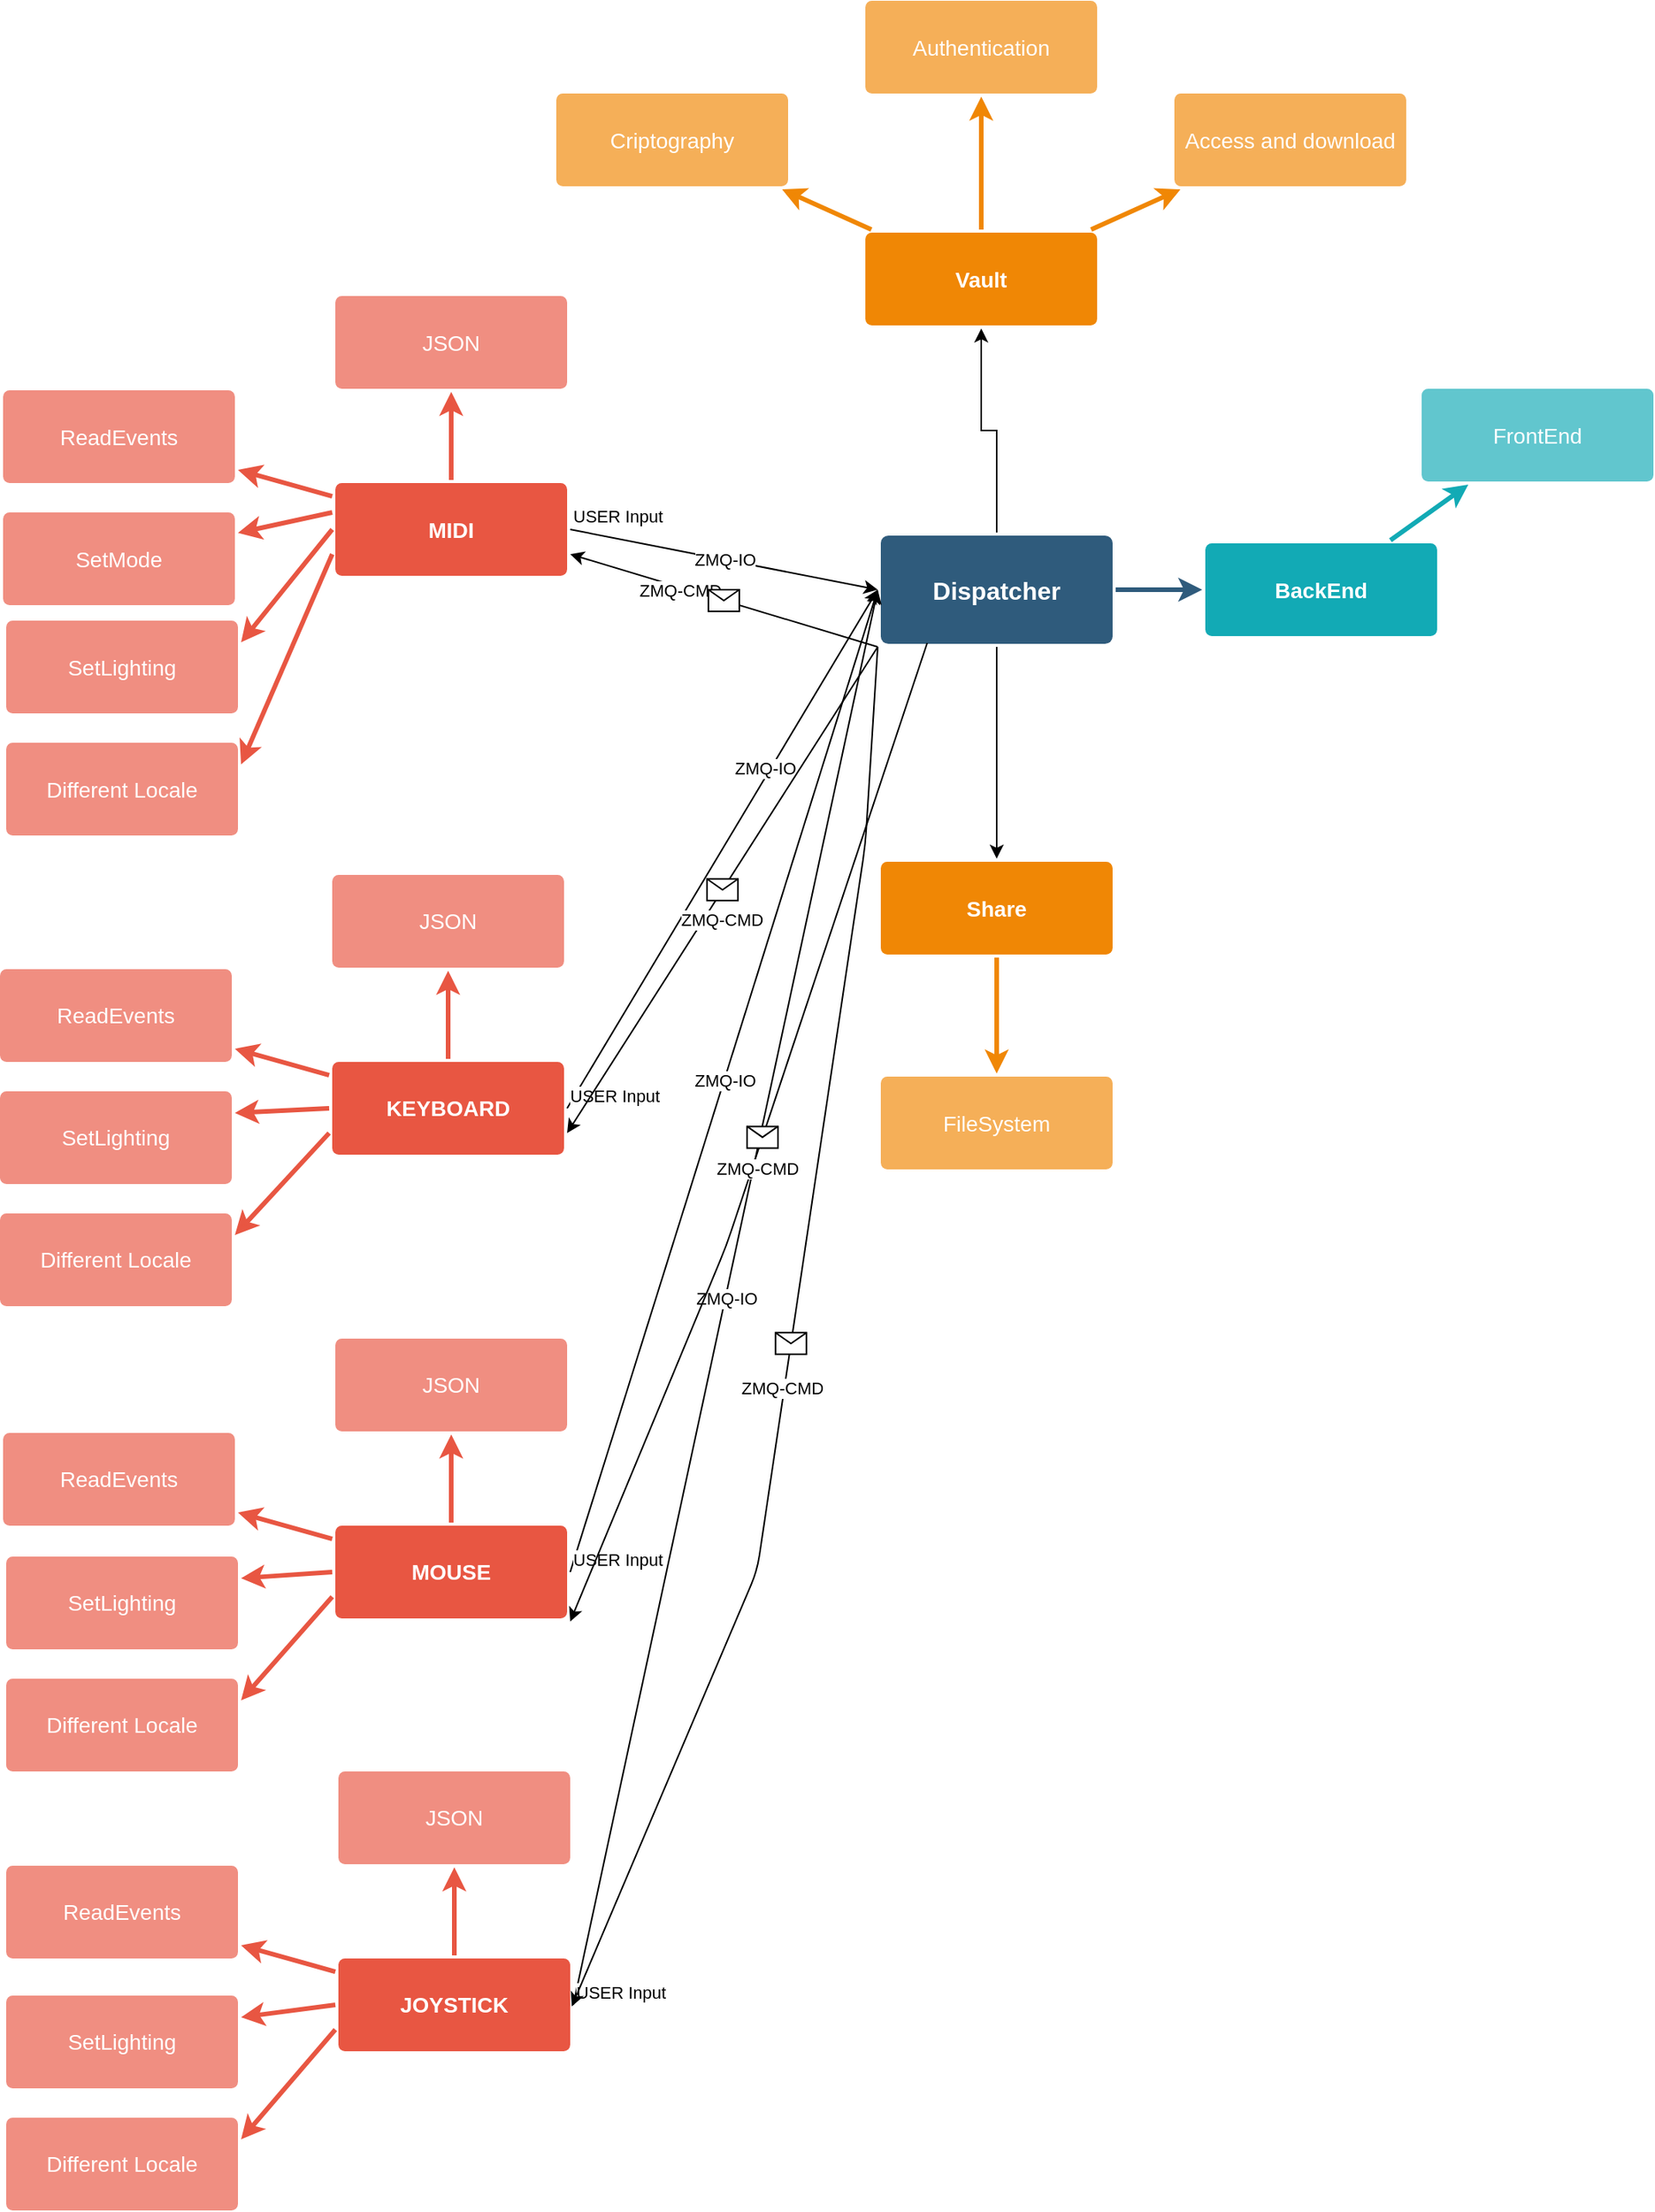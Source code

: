 <mxfile>
    <diagram id="6a731a19-8d31-9384-78a2-239565b7b9f0" name="Page-1">
        <mxGraphModel dx="2274" dy="803" grid="1" gridSize="10" guides="1" tooltips="1" connect="1" arrows="1" fold="1" page="1" pageScale="1" pageWidth="1169" pageHeight="827" background="#ffffff" math="0" shadow="0">
            <root>
                <mxCell id="0"/>
                <mxCell id="1" parent="0"/>
                <mxCell id="1746" value="" style="edgeStyle=none;rounded=0;jumpStyle=none;html=1;shadow=0;labelBackgroundColor=none;startArrow=none;startFill=0;endArrow=classic;endFill=1;jettySize=auto;orthogonalLoop=1;strokeColor=#2F5B7C;strokeWidth=3;fontFamily=Helvetica;fontSize=16;fontColor=#23445D;spacing=5;" parent="1" source="1749" target="1771" edge="1">
                    <mxGeometry relative="1" as="geometry"/>
                </mxCell>
                <mxCell id="hfxsvpwYoOtFmAZEk8l7-1839" style="edgeStyle=orthogonalEdgeStyle;rounded=0;orthogonalLoop=1;jettySize=auto;html=1;" parent="1" source="1749" target="hfxsvpwYoOtFmAZEk8l7-1786" edge="1">
                    <mxGeometry relative="1" as="geometry"/>
                </mxCell>
                <mxCell id="hfxsvpwYoOtFmAZEk8l7-1840" style="edgeStyle=orthogonalEdgeStyle;rounded=0;orthogonalLoop=1;jettySize=auto;html=1;" parent="1" source="1749" target="1764" edge="1">
                    <mxGeometry relative="1" as="geometry"/>
                </mxCell>
                <mxCell id="1749" value="Dispatcher" style="rounded=1;whiteSpace=wrap;html=1;shadow=0;labelBackgroundColor=none;strokeColor=none;strokeWidth=3;fillColor=#2F5B7C;fontFamily=Helvetica;fontSize=16;fontColor=#FFFFFF;align=center;fontStyle=1;spacing=5;arcSize=7;perimeterSpacing=2;" parent="1" vertex="1">
                    <mxGeometry x="570" y="380.5" width="150" height="70" as="geometry"/>
                </mxCell>
                <mxCell id="1764" value="Vault" style="rounded=1;whiteSpace=wrap;html=1;shadow=0;labelBackgroundColor=none;strokeColor=none;strokeWidth=3;fillColor=#F08705;fontFamily=Helvetica;fontSize=14;fontColor=#FFFFFF;align=center;spacing=5;fontStyle=1;arcSize=7;perimeterSpacing=2;" parent="1" vertex="1">
                    <mxGeometry x="560" y="184.5" width="150" height="60" as="geometry"/>
                </mxCell>
                <mxCell id="1765" value="Access and download" style="rounded=1;whiteSpace=wrap;html=1;shadow=0;labelBackgroundColor=none;strokeColor=none;strokeWidth=3;fillColor=#f5af58;fontFamily=Helvetica;fontSize=14;fontColor=#FFFFFF;align=center;spacing=5;arcSize=7;perimeterSpacing=2;" parent="1" vertex="1">
                    <mxGeometry x="760" y="94.5" width="150" height="60" as="geometry"/>
                </mxCell>
                <mxCell id="1766" value="" style="edgeStyle=none;rounded=0;jumpStyle=none;html=1;shadow=0;labelBackgroundColor=none;startArrow=none;startFill=0;endArrow=classic;endFill=1;jettySize=auto;orthogonalLoop=1;strokeColor=#F08705;strokeWidth=3;fontFamily=Helvetica;fontSize=14;fontColor=#FFFFFF;spacing=5;" parent="1" source="1764" target="1765" edge="1">
                    <mxGeometry relative="1" as="geometry"/>
                </mxCell>
                <mxCell id="1767" value="Authentication" style="rounded=1;whiteSpace=wrap;html=1;shadow=0;labelBackgroundColor=none;strokeColor=none;strokeWidth=3;fillColor=#f5af58;fontFamily=Helvetica;fontSize=14;fontColor=#FFFFFF;align=center;spacing=5;arcSize=7;perimeterSpacing=2;" parent="1" vertex="1">
                    <mxGeometry x="560" y="34.5" width="150" height="60" as="geometry"/>
                </mxCell>
                <mxCell id="1768" value="" style="edgeStyle=none;rounded=0;jumpStyle=none;html=1;shadow=0;labelBackgroundColor=none;startArrow=none;startFill=0;endArrow=classic;endFill=1;jettySize=auto;orthogonalLoop=1;strokeColor=#F08705;strokeWidth=3;fontFamily=Helvetica;fontSize=14;fontColor=#FFFFFF;spacing=5;" parent="1" source="1764" target="1767" edge="1">
                    <mxGeometry relative="1" as="geometry"/>
                </mxCell>
                <mxCell id="1769" value="Criptography" style="rounded=1;whiteSpace=wrap;html=1;shadow=0;labelBackgroundColor=none;strokeColor=none;strokeWidth=3;fillColor=#f5af58;fontFamily=Helvetica;fontSize=14;fontColor=#FFFFFF;align=center;spacing=5;arcSize=7;perimeterSpacing=2;" parent="1" vertex="1">
                    <mxGeometry x="360" y="94.5" width="150" height="60" as="geometry"/>
                </mxCell>
                <mxCell id="1770" value="" style="edgeStyle=none;rounded=0;jumpStyle=none;html=1;shadow=0;labelBackgroundColor=none;startArrow=none;startFill=0;endArrow=classic;endFill=1;jettySize=auto;orthogonalLoop=1;strokeColor=#F08705;strokeWidth=3;fontFamily=Helvetica;fontSize=14;fontColor=#FFFFFF;spacing=5;" parent="1" source="1764" target="1769" edge="1">
                    <mxGeometry relative="1" as="geometry"/>
                </mxCell>
                <mxCell id="1771" value="BackEnd" style="rounded=1;whiteSpace=wrap;html=1;shadow=0;labelBackgroundColor=none;strokeColor=none;strokeWidth=3;fillColor=#12aab5;fontFamily=Helvetica;fontSize=14;fontColor=#FFFFFF;align=center;spacing=5;fontStyle=1;arcSize=7;perimeterSpacing=2;" parent="1" vertex="1">
                    <mxGeometry x="780" y="385.5" width="150" height="60" as="geometry"/>
                </mxCell>
                <mxCell id="1778" value="FrontEnd" style="rounded=1;whiteSpace=wrap;html=1;shadow=0;labelBackgroundColor=none;strokeColor=none;strokeWidth=3;fillColor=#61c6ce;fontFamily=Helvetica;fontSize=14;fontColor=#FFFFFF;align=center;spacing=5;fontStyle=0;arcSize=7;perimeterSpacing=2;" parent="1" vertex="1">
                    <mxGeometry x="920" y="285.5" width="150" height="60" as="geometry"/>
                </mxCell>
                <mxCell id="1779" value="" style="edgeStyle=none;rounded=1;jumpStyle=none;html=1;shadow=0;labelBackgroundColor=none;startArrow=none;startFill=0;jettySize=auto;orthogonalLoop=1;strokeColor=#12AAB5;strokeWidth=3;fontFamily=Helvetica;fontSize=14;fontColor=#FFFFFF;spacing=5;fontStyle=1;fillColor=#b0e3e6;" parent="1" source="1771" target="1778" edge="1">
                    <mxGeometry relative="1" as="geometry"/>
                </mxCell>
                <mxCell id="hfxsvpwYoOtFmAZEk8l7-1779" value="" style="edgeStyle=none;rounded=1;jumpStyle=none;html=1;shadow=0;labelBackgroundColor=none;startArrow=none;startFill=0;jettySize=auto;orthogonalLoop=1;strokeColor=#E85642;strokeWidth=3;fontFamily=Helvetica;fontSize=14;fontColor=#FFFFFF;spacing=5;fontStyle=1;fillColor=#b0e3e6;" parent="1" source="hfxsvpwYoOtFmAZEk8l7-1782" target="hfxsvpwYoOtFmAZEk8l7-1785" edge="1">
                    <mxGeometry relative="1" as="geometry"/>
                </mxCell>
                <mxCell id="hfxsvpwYoOtFmAZEk8l7-1780" value="" style="edgeStyle=none;rounded=1;jumpStyle=none;html=1;shadow=0;labelBackgroundColor=none;startArrow=none;startFill=0;jettySize=auto;orthogonalLoop=1;strokeColor=#E85642;strokeWidth=3;fontFamily=Helvetica;fontSize=14;fontColor=#FFFFFF;spacing=5;fontStyle=1;fillColor=#b0e3e6;" parent="1" source="hfxsvpwYoOtFmAZEk8l7-1782" target="hfxsvpwYoOtFmAZEk8l7-1784" edge="1">
                    <mxGeometry relative="1" as="geometry"/>
                </mxCell>
                <mxCell id="hfxsvpwYoOtFmAZEk8l7-1782" value="KEYBOARD" style="rounded=1;whiteSpace=wrap;html=1;shadow=0;labelBackgroundColor=none;strokeColor=none;strokeWidth=3;fillColor=#e85642;fontFamily=Helvetica;fontSize=14;fontColor=#FFFFFF;align=center;spacing=5;fontStyle=1;arcSize=7;perimeterSpacing=2;" parent="1" vertex="1">
                    <mxGeometry x="215" y="721" width="150" height="60" as="geometry"/>
                </mxCell>
                <mxCell id="hfxsvpwYoOtFmAZEk8l7-1784" value="ReadEvents" style="rounded=1;whiteSpace=wrap;html=1;shadow=0;labelBackgroundColor=none;strokeColor=none;strokeWidth=3;fillColor=#f08e81;fontFamily=Helvetica;fontSize=14;fontColor=#FFFFFF;align=center;spacing=5;fontStyle=0;arcSize=7;perimeterSpacing=2;" parent="1" vertex="1">
                    <mxGeometry y="661" width="150" height="60" as="geometry"/>
                </mxCell>
                <mxCell id="hfxsvpwYoOtFmAZEk8l7-1785" value="JSON" style="rounded=1;whiteSpace=wrap;html=1;shadow=0;labelBackgroundColor=none;strokeColor=none;strokeWidth=3;fillColor=#f08e81;fontFamily=Helvetica;fontSize=14;fontColor=#FFFFFF;align=center;spacing=5;fontStyle=0;arcSize=7;perimeterSpacing=2;" parent="1" vertex="1">
                    <mxGeometry x="215" y="600" width="150" height="60" as="geometry"/>
                </mxCell>
                <mxCell id="hfxsvpwYoOtFmAZEk8l7-1786" value="Share" style="rounded=1;whiteSpace=wrap;html=1;shadow=0;labelBackgroundColor=none;strokeColor=none;strokeWidth=3;fillColor=#F08705;fontFamily=Helvetica;fontSize=14;fontColor=#FFFFFF;align=center;spacing=5;fontStyle=1;arcSize=7;perimeterSpacing=2;" parent="1" vertex="1">
                    <mxGeometry x="570" y="591.5" width="150" height="60" as="geometry"/>
                </mxCell>
                <mxCell id="hfxsvpwYoOtFmAZEk8l7-1790" value="" style="edgeStyle=none;rounded=0;jumpStyle=none;html=1;shadow=0;labelBackgroundColor=none;startArrow=none;startFill=0;endArrow=classic;endFill=1;jettySize=auto;orthogonalLoop=1;strokeColor=#F08705;strokeWidth=3;fontFamily=Helvetica;fontSize=14;fontColor=#FFFFFF;spacing=5;entryX=0.5;entryY=0;entryDx=0;entryDy=0;" parent="1" source="hfxsvpwYoOtFmAZEk8l7-1786" target="hfxsvpwYoOtFmAZEk8l7-1791" edge="1">
                    <mxGeometry relative="1" as="geometry">
                        <mxPoint x="649" y="810.5" as="targetPoint"/>
                    </mxGeometry>
                </mxCell>
                <mxCell id="hfxsvpwYoOtFmAZEk8l7-1791" value="FileSystem" style="rounded=1;whiteSpace=wrap;html=1;shadow=0;labelBackgroundColor=none;strokeColor=none;strokeWidth=3;fillColor=#f5af58;fontFamily=Helvetica;fontSize=14;fontColor=#FFFFFF;align=center;spacing=5;arcSize=7;perimeterSpacing=2;" parent="1" vertex="1">
                    <mxGeometry x="570" y="730.5" width="150" height="60" as="geometry"/>
                </mxCell>
                <mxCell id="hfxsvpwYoOtFmAZEk8l7-1795" value="" style="edgeStyle=none;rounded=1;jumpStyle=none;html=1;shadow=0;labelBackgroundColor=none;startArrow=none;startFill=0;jettySize=auto;orthogonalLoop=1;strokeColor=#E85642;strokeWidth=3;fontFamily=Helvetica;fontSize=14;fontColor=#FFFFFF;spacing=5;fontStyle=1;fillColor=#b0e3e6;exitX=0;exitY=0.5;exitDx=0;exitDy=0;entryX=1;entryY=0.25;entryDx=0;entryDy=0;" parent="1" source="hfxsvpwYoOtFmAZEk8l7-1782" target="hfxsvpwYoOtFmAZEk8l7-1798" edge="1">
                    <mxGeometry relative="1" as="geometry">
                        <mxPoint x="215" y="878.512" as="sourcePoint"/>
                    </mxGeometry>
                </mxCell>
                <mxCell id="hfxsvpwYoOtFmAZEk8l7-1796" value="" style="edgeStyle=none;rounded=1;jumpStyle=none;html=1;shadow=0;labelBackgroundColor=none;startArrow=none;startFill=0;jettySize=auto;orthogonalLoop=1;strokeColor=#E85642;strokeWidth=3;fontFamily=Helvetica;fontSize=14;fontColor=#FFFFFF;spacing=5;fontStyle=1;fillColor=#b0e3e6;exitX=0;exitY=0.75;exitDx=0;exitDy=0;entryX=1;entryY=0.25;entryDx=0;entryDy=0;" parent="1" source="hfxsvpwYoOtFmAZEk8l7-1782" target="hfxsvpwYoOtFmAZEk8l7-1797" edge="1">
                    <mxGeometry relative="1" as="geometry">
                        <mxPoint x="215" y="906.805" as="sourcePoint"/>
                    </mxGeometry>
                </mxCell>
                <mxCell id="hfxsvpwYoOtFmAZEk8l7-1797" value="Different Locale" style="rounded=1;whiteSpace=wrap;html=1;shadow=0;labelBackgroundColor=none;strokeColor=none;strokeWidth=3;fillColor=#f08e81;fontFamily=Helvetica;fontSize=14;fontColor=#FFFFFF;align=center;spacing=5;fontStyle=0;arcSize=7;perimeterSpacing=2;" parent="1" vertex="1">
                    <mxGeometry y="819" width="150" height="60" as="geometry"/>
                </mxCell>
                <mxCell id="hfxsvpwYoOtFmAZEk8l7-1798" value="SetLighting" style="rounded=1;whiteSpace=wrap;html=1;shadow=0;labelBackgroundColor=none;strokeColor=none;strokeWidth=3;fillColor=#f08e81;fontFamily=Helvetica;fontSize=14;fontColor=#FFFFFF;align=center;spacing=5;fontStyle=0;arcSize=7;perimeterSpacing=2;" parent="1" vertex="1">
                    <mxGeometry y="740" width="150" height="60" as="geometry"/>
                </mxCell>
                <mxCell id="hfxsvpwYoOtFmAZEk8l7-1799" value="" style="edgeStyle=none;rounded=1;jumpStyle=none;html=1;shadow=0;labelBackgroundColor=none;startArrow=none;startFill=0;jettySize=auto;orthogonalLoop=1;strokeColor=#E85642;strokeWidth=3;fontFamily=Helvetica;fontSize=14;fontColor=#FFFFFF;spacing=5;fontStyle=1;fillColor=#b0e3e6;" parent="1" source="hfxsvpwYoOtFmAZEk8l7-1802" target="hfxsvpwYoOtFmAZEk8l7-1805" edge="1">
                    <mxGeometry relative="1" as="geometry"/>
                </mxCell>
                <mxCell id="hfxsvpwYoOtFmAZEk8l7-1800" value="" style="edgeStyle=none;rounded=1;jumpStyle=none;html=1;shadow=0;labelBackgroundColor=none;startArrow=none;startFill=0;jettySize=auto;orthogonalLoop=1;strokeColor=#E85642;strokeWidth=3;fontFamily=Helvetica;fontSize=14;fontColor=#FFFFFF;spacing=5;fontStyle=1;fillColor=#b0e3e6;" parent="1" source="hfxsvpwYoOtFmAZEk8l7-1802" target="hfxsvpwYoOtFmAZEk8l7-1804" edge="1">
                    <mxGeometry relative="1" as="geometry"/>
                </mxCell>
                <mxCell id="hfxsvpwYoOtFmAZEk8l7-1802" value="MOUSE" style="rounded=1;whiteSpace=wrap;html=1;shadow=0;labelBackgroundColor=none;strokeColor=none;strokeWidth=3;fillColor=#e85642;fontFamily=Helvetica;fontSize=14;fontColor=#FFFFFF;align=center;spacing=5;fontStyle=1;arcSize=7;perimeterSpacing=2;" parent="1" vertex="1">
                    <mxGeometry x="217" y="1021" width="150" height="60" as="geometry"/>
                </mxCell>
                <mxCell id="hfxsvpwYoOtFmAZEk8l7-1804" value="ReadEvents" style="rounded=1;whiteSpace=wrap;html=1;shadow=0;labelBackgroundColor=none;strokeColor=none;strokeWidth=3;fillColor=#f08e81;fontFamily=Helvetica;fontSize=14;fontColor=#FFFFFF;align=center;spacing=5;fontStyle=0;arcSize=7;perimeterSpacing=2;" parent="1" vertex="1">
                    <mxGeometry x="2" y="961" width="150" height="60" as="geometry"/>
                </mxCell>
                <mxCell id="hfxsvpwYoOtFmAZEk8l7-1805" value="JSON" style="rounded=1;whiteSpace=wrap;html=1;shadow=0;labelBackgroundColor=none;strokeColor=none;strokeWidth=3;fillColor=#f08e81;fontFamily=Helvetica;fontSize=14;fontColor=#FFFFFF;align=center;spacing=5;fontStyle=0;arcSize=7;perimeterSpacing=2;" parent="1" vertex="1">
                    <mxGeometry x="217" y="900" width="150" height="60" as="geometry"/>
                </mxCell>
                <mxCell id="hfxsvpwYoOtFmAZEk8l7-1806" value="" style="edgeStyle=none;rounded=1;jumpStyle=none;html=1;shadow=0;labelBackgroundColor=none;startArrow=none;startFill=0;jettySize=auto;orthogonalLoop=1;strokeColor=#E85642;strokeWidth=3;fontFamily=Helvetica;fontSize=14;fontColor=#FFFFFF;spacing=5;fontStyle=1;fillColor=#b0e3e6;exitX=0;exitY=0.5;exitDx=0;exitDy=0;entryX=1;entryY=0.25;entryDx=0;entryDy=0;" parent="1" source="hfxsvpwYoOtFmAZEk8l7-1802" target="hfxsvpwYoOtFmAZEk8l7-1809" edge="1">
                    <mxGeometry relative="1" as="geometry">
                        <mxPoint x="217" y="1178.512" as="sourcePoint"/>
                    </mxGeometry>
                </mxCell>
                <mxCell id="hfxsvpwYoOtFmAZEk8l7-1807" value="" style="edgeStyle=none;rounded=1;jumpStyle=none;html=1;shadow=0;labelBackgroundColor=none;startArrow=none;startFill=0;jettySize=auto;orthogonalLoop=1;strokeColor=#E85642;strokeWidth=3;fontFamily=Helvetica;fontSize=14;fontColor=#FFFFFF;spacing=5;fontStyle=1;fillColor=#b0e3e6;exitX=0;exitY=0.75;exitDx=0;exitDy=0;entryX=1;entryY=0.25;entryDx=0;entryDy=0;" parent="1" source="hfxsvpwYoOtFmAZEk8l7-1802" target="hfxsvpwYoOtFmAZEk8l7-1808" edge="1">
                    <mxGeometry relative="1" as="geometry">
                        <mxPoint x="217" y="1206.805" as="sourcePoint"/>
                    </mxGeometry>
                </mxCell>
                <mxCell id="hfxsvpwYoOtFmAZEk8l7-1808" value="Different Locale" style="rounded=1;whiteSpace=wrap;html=1;shadow=0;labelBackgroundColor=none;strokeColor=none;strokeWidth=3;fillColor=#f08e81;fontFamily=Helvetica;fontSize=14;fontColor=#FFFFFF;align=center;spacing=5;fontStyle=0;arcSize=7;perimeterSpacing=2;" parent="1" vertex="1">
                    <mxGeometry x="4" y="1120" width="150" height="60" as="geometry"/>
                </mxCell>
                <mxCell id="hfxsvpwYoOtFmAZEk8l7-1809" value="SetLighting" style="rounded=1;whiteSpace=wrap;html=1;shadow=0;labelBackgroundColor=none;strokeColor=none;strokeWidth=3;fillColor=#f08e81;fontFamily=Helvetica;fontSize=14;fontColor=#FFFFFF;align=center;spacing=5;fontStyle=0;arcSize=7;perimeterSpacing=2;" parent="1" vertex="1">
                    <mxGeometry x="4" y="1041" width="150" height="60" as="geometry"/>
                </mxCell>
                <mxCell id="hfxsvpwYoOtFmAZEk8l7-1810" value="" style="edgeStyle=none;rounded=1;jumpStyle=none;html=1;shadow=0;labelBackgroundColor=none;startArrow=none;startFill=0;jettySize=auto;orthogonalLoop=1;strokeColor=#E85642;strokeWidth=3;fontFamily=Helvetica;fontSize=14;fontColor=#FFFFFF;spacing=5;fontStyle=1;fillColor=#b0e3e6;" parent="1" source="hfxsvpwYoOtFmAZEk8l7-1813" target="hfxsvpwYoOtFmAZEk8l7-1816" edge="1">
                    <mxGeometry relative="1" as="geometry"/>
                </mxCell>
                <mxCell id="hfxsvpwYoOtFmAZEk8l7-1811" value="" style="edgeStyle=none;rounded=1;jumpStyle=none;html=1;shadow=0;labelBackgroundColor=none;startArrow=none;startFill=0;jettySize=auto;orthogonalLoop=1;strokeColor=#E85642;strokeWidth=3;fontFamily=Helvetica;fontSize=14;fontColor=#FFFFFF;spacing=5;fontStyle=1;fillColor=#b0e3e6;" parent="1" source="hfxsvpwYoOtFmAZEk8l7-1813" target="hfxsvpwYoOtFmAZEk8l7-1815" edge="1">
                    <mxGeometry relative="1" as="geometry"/>
                </mxCell>
                <mxCell id="hfxsvpwYoOtFmAZEk8l7-1813" value="JOYSTICK" style="rounded=1;whiteSpace=wrap;html=1;shadow=0;labelBackgroundColor=none;strokeColor=none;strokeWidth=3;fillColor=#e85642;fontFamily=Helvetica;fontSize=14;fontColor=#FFFFFF;align=center;spacing=5;fontStyle=1;arcSize=7;perimeterSpacing=2;" parent="1" vertex="1">
                    <mxGeometry x="219" y="1301" width="150" height="60" as="geometry"/>
                </mxCell>
                <mxCell id="hfxsvpwYoOtFmAZEk8l7-1815" value="ReadEvents" style="rounded=1;whiteSpace=wrap;html=1;shadow=0;labelBackgroundColor=none;strokeColor=none;strokeWidth=3;fillColor=#f08e81;fontFamily=Helvetica;fontSize=14;fontColor=#FFFFFF;align=center;spacing=5;fontStyle=0;arcSize=7;perimeterSpacing=2;" parent="1" vertex="1">
                    <mxGeometry x="4" y="1241" width="150" height="60" as="geometry"/>
                </mxCell>
                <mxCell id="hfxsvpwYoOtFmAZEk8l7-1816" value="JSON" style="rounded=1;whiteSpace=wrap;html=1;shadow=0;labelBackgroundColor=none;strokeColor=none;strokeWidth=3;fillColor=#f08e81;fontFamily=Helvetica;fontSize=14;fontColor=#FFFFFF;align=center;spacing=5;fontStyle=0;arcSize=7;perimeterSpacing=2;" parent="1" vertex="1">
                    <mxGeometry x="219" y="1180" width="150" height="60" as="geometry"/>
                </mxCell>
                <mxCell id="hfxsvpwYoOtFmAZEk8l7-1817" value="" style="edgeStyle=none;rounded=1;jumpStyle=none;html=1;shadow=0;labelBackgroundColor=none;startArrow=none;startFill=0;jettySize=auto;orthogonalLoop=1;strokeColor=#E85642;strokeWidth=3;fontFamily=Helvetica;fontSize=14;fontColor=#FFFFFF;spacing=5;fontStyle=1;fillColor=#b0e3e6;exitX=0;exitY=0.5;exitDx=0;exitDy=0;entryX=1;entryY=0.25;entryDx=0;entryDy=0;" parent="1" source="hfxsvpwYoOtFmAZEk8l7-1813" target="hfxsvpwYoOtFmAZEk8l7-1820" edge="1">
                    <mxGeometry relative="1" as="geometry">
                        <mxPoint x="219" y="1458.512" as="sourcePoint"/>
                    </mxGeometry>
                </mxCell>
                <mxCell id="hfxsvpwYoOtFmAZEk8l7-1818" value="" style="edgeStyle=none;rounded=1;jumpStyle=none;html=1;shadow=0;labelBackgroundColor=none;startArrow=none;startFill=0;jettySize=auto;orthogonalLoop=1;strokeColor=#E85642;strokeWidth=3;fontFamily=Helvetica;fontSize=14;fontColor=#FFFFFF;spacing=5;fontStyle=1;fillColor=#b0e3e6;exitX=0;exitY=0.75;exitDx=0;exitDy=0;entryX=1;entryY=0.25;entryDx=0;entryDy=0;" parent="1" source="hfxsvpwYoOtFmAZEk8l7-1813" target="hfxsvpwYoOtFmAZEk8l7-1819" edge="1">
                    <mxGeometry relative="1" as="geometry">
                        <mxPoint x="219" y="1486.805" as="sourcePoint"/>
                    </mxGeometry>
                </mxCell>
                <mxCell id="hfxsvpwYoOtFmAZEk8l7-1819" value="Different Locale" style="rounded=1;whiteSpace=wrap;html=1;shadow=0;labelBackgroundColor=none;strokeColor=none;strokeWidth=3;fillColor=#f08e81;fontFamily=Helvetica;fontSize=14;fontColor=#FFFFFF;align=center;spacing=5;fontStyle=0;arcSize=7;perimeterSpacing=2;" parent="1" vertex="1">
                    <mxGeometry x="4" y="1404" width="150" height="60" as="geometry"/>
                </mxCell>
                <mxCell id="hfxsvpwYoOtFmAZEk8l7-1820" value="SetLighting" style="rounded=1;whiteSpace=wrap;html=1;shadow=0;labelBackgroundColor=none;strokeColor=none;strokeWidth=3;fillColor=#f08e81;fontFamily=Helvetica;fontSize=14;fontColor=#FFFFFF;align=center;spacing=5;fontStyle=0;arcSize=7;perimeterSpacing=2;" parent="1" vertex="1">
                    <mxGeometry x="4" y="1325" width="150" height="60" as="geometry"/>
                </mxCell>
                <mxCell id="hfxsvpwYoOtFmAZEk8l7-1821" value="" style="edgeStyle=none;rounded=1;jumpStyle=none;html=1;shadow=0;labelBackgroundColor=none;startArrow=none;startFill=0;jettySize=auto;orthogonalLoop=1;strokeColor=#E85642;strokeWidth=3;fontFamily=Helvetica;fontSize=14;fontColor=#FFFFFF;spacing=5;fontStyle=1;fillColor=#b0e3e6;" parent="1" source="hfxsvpwYoOtFmAZEk8l7-1824" target="hfxsvpwYoOtFmAZEk8l7-1827" edge="1">
                    <mxGeometry relative="1" as="geometry"/>
                </mxCell>
                <mxCell id="hfxsvpwYoOtFmAZEk8l7-1822" value="" style="edgeStyle=none;rounded=1;jumpStyle=none;html=1;shadow=0;labelBackgroundColor=none;startArrow=none;startFill=0;jettySize=auto;orthogonalLoop=1;strokeColor=#E85642;strokeWidth=3;fontFamily=Helvetica;fontSize=14;fontColor=#FFFFFF;spacing=5;fontStyle=1;fillColor=#b0e3e6;" parent="1" source="hfxsvpwYoOtFmAZEk8l7-1824" target="hfxsvpwYoOtFmAZEk8l7-1826" edge="1">
                    <mxGeometry relative="1" as="geometry"/>
                </mxCell>
                <mxCell id="hfxsvpwYoOtFmAZEk8l7-1823" value="" style="edgeStyle=none;rounded=1;jumpStyle=none;html=1;shadow=0;labelBackgroundColor=none;startArrow=none;startFill=0;jettySize=auto;orthogonalLoop=1;strokeColor=#E85642;strokeWidth=3;fontFamily=Helvetica;fontSize=14;fontColor=#FFFFFF;spacing=5;fontStyle=1;fillColor=#b0e3e6;" parent="1" target="hfxsvpwYoOtFmAZEk8l7-1825" edge="1">
                    <mxGeometry relative="1" as="geometry">
                        <mxPoint x="215" y="365.5" as="sourcePoint"/>
                    </mxGeometry>
                </mxCell>
                <mxCell id="hfxsvpwYoOtFmAZEk8l7-1824" value="MIDI" style="rounded=1;whiteSpace=wrap;html=1;shadow=0;labelBackgroundColor=none;strokeColor=none;strokeWidth=3;fillColor=#e85642;fontFamily=Helvetica;fontSize=14;fontColor=#FFFFFF;align=center;spacing=5;fontStyle=1;arcSize=7;perimeterSpacing=2;" parent="1" vertex="1">
                    <mxGeometry x="217" y="346.5" width="150" height="60" as="geometry"/>
                </mxCell>
                <mxCell id="hfxsvpwYoOtFmAZEk8l7-1825" value="SetMode" style="rounded=1;whiteSpace=wrap;html=1;shadow=0;labelBackgroundColor=none;strokeColor=none;strokeWidth=3;fillColor=#f08e81;fontFamily=Helvetica;fontSize=14;fontColor=#FFFFFF;align=center;spacing=5;fontStyle=0;arcSize=7;perimeterSpacing=2;" parent="1" vertex="1">
                    <mxGeometry x="2" y="365.5" width="150" height="60" as="geometry"/>
                </mxCell>
                <mxCell id="hfxsvpwYoOtFmAZEk8l7-1826" value="ReadEvents" style="rounded=1;whiteSpace=wrap;html=1;shadow=0;labelBackgroundColor=none;strokeColor=none;strokeWidth=3;fillColor=#f08e81;fontFamily=Helvetica;fontSize=14;fontColor=#FFFFFF;align=center;spacing=5;fontStyle=0;arcSize=7;perimeterSpacing=2;" parent="1" vertex="1">
                    <mxGeometry x="2" y="286.5" width="150" height="60" as="geometry"/>
                </mxCell>
                <mxCell id="hfxsvpwYoOtFmAZEk8l7-1827" value="JSON" style="rounded=1;whiteSpace=wrap;html=1;shadow=0;labelBackgroundColor=none;strokeColor=none;strokeWidth=3;fillColor=#f08e81;fontFamily=Helvetica;fontSize=14;fontColor=#FFFFFF;align=center;spacing=5;fontStyle=0;arcSize=7;perimeterSpacing=2;" parent="1" vertex="1">
                    <mxGeometry x="217" y="225.5" width="150" height="60" as="geometry"/>
                </mxCell>
                <mxCell id="hfxsvpwYoOtFmAZEk8l7-1828" value="" style="edgeStyle=none;rounded=1;jumpStyle=none;html=1;shadow=0;labelBackgroundColor=none;startArrow=none;startFill=0;jettySize=auto;orthogonalLoop=1;strokeColor=#E85642;strokeWidth=3;fontFamily=Helvetica;fontSize=14;fontColor=#FFFFFF;spacing=5;fontStyle=1;fillColor=#b0e3e6;exitX=0;exitY=0.5;exitDx=0;exitDy=0;entryX=1;entryY=0.25;entryDx=0;entryDy=0;" parent="1" source="hfxsvpwYoOtFmAZEk8l7-1824" target="hfxsvpwYoOtFmAZEk8l7-1831" edge="1">
                    <mxGeometry relative="1" as="geometry">
                        <mxPoint x="217" y="504.012" as="sourcePoint"/>
                    </mxGeometry>
                </mxCell>
                <mxCell id="hfxsvpwYoOtFmAZEk8l7-1829" value="" style="edgeStyle=none;rounded=1;jumpStyle=none;html=1;shadow=0;labelBackgroundColor=none;startArrow=none;startFill=0;jettySize=auto;orthogonalLoop=1;strokeColor=#E85642;strokeWidth=3;fontFamily=Helvetica;fontSize=14;fontColor=#FFFFFF;spacing=5;fontStyle=1;fillColor=#b0e3e6;exitX=0;exitY=0.75;exitDx=0;exitDy=0;entryX=1;entryY=0.25;entryDx=0;entryDy=0;" parent="1" source="hfxsvpwYoOtFmAZEk8l7-1824" target="hfxsvpwYoOtFmAZEk8l7-1830" edge="1">
                    <mxGeometry relative="1" as="geometry">
                        <mxPoint x="217" y="532.305" as="sourcePoint"/>
                    </mxGeometry>
                </mxCell>
                <mxCell id="hfxsvpwYoOtFmAZEk8l7-1830" value="Different Locale" style="rounded=1;whiteSpace=wrap;html=1;shadow=0;labelBackgroundColor=none;strokeColor=none;strokeWidth=3;fillColor=#f08e81;fontFamily=Helvetica;fontSize=14;fontColor=#FFFFFF;align=center;spacing=5;fontStyle=0;arcSize=7;perimeterSpacing=2;" parent="1" vertex="1">
                    <mxGeometry x="4" y="514.5" width="150" height="60" as="geometry"/>
                </mxCell>
                <mxCell id="hfxsvpwYoOtFmAZEk8l7-1831" value="SetLighting" style="rounded=1;whiteSpace=wrap;html=1;shadow=0;labelBackgroundColor=none;strokeColor=none;strokeWidth=3;fillColor=#f08e81;fontFamily=Helvetica;fontSize=14;fontColor=#FFFFFF;align=center;spacing=5;fontStyle=0;arcSize=7;perimeterSpacing=2;" parent="1" vertex="1">
                    <mxGeometry x="4" y="435.5" width="150" height="60" as="geometry"/>
                </mxCell>
                <mxCell id="hfxsvpwYoOtFmAZEk8l7-1842" value="" style="endArrow=classic;html=1;exitX=1;exitY=0.5;exitDx=0;exitDy=0;entryX=0;entryY=0.5;entryDx=0;entryDy=0;" parent="1" source="hfxsvpwYoOtFmAZEk8l7-1824" target="1749" edge="1">
                    <mxGeometry relative="1" as="geometry">
                        <mxPoint x="470" y="500" as="sourcePoint"/>
                        <mxPoint x="630" y="500" as="targetPoint"/>
                    </mxGeometry>
                </mxCell>
                <mxCell id="hfxsvpwYoOtFmAZEk8l7-1843" value="ZMQ-IO" style="edgeLabel;resizable=0;html=1;align=center;verticalAlign=middle;" parent="hfxsvpwYoOtFmAZEk8l7-1842" connectable="0" vertex="1">
                    <mxGeometry relative="1" as="geometry"/>
                </mxCell>
                <mxCell id="hfxsvpwYoOtFmAZEk8l7-1844" value="USER Input" style="edgeLabel;resizable=0;html=1;align=left;verticalAlign=bottom;" parent="hfxsvpwYoOtFmAZEk8l7-1842" connectable="0" vertex="1">
                    <mxGeometry x="-1" relative="1" as="geometry"/>
                </mxCell>
                <mxCell id="hfxsvpwYoOtFmAZEk8l7-1845" value="" style="endArrow=classic;html=1;exitX=1;exitY=0.5;exitDx=0;exitDy=0;entryX=0;entryY=0.5;entryDx=0;entryDy=0;" parent="1" source="hfxsvpwYoOtFmAZEk8l7-1782" target="1749" edge="1">
                    <mxGeometry relative="1" as="geometry">
                        <mxPoint x="379" y="386.5" as="sourcePoint"/>
                        <mxPoint x="608" y="425.5" as="targetPoint"/>
                    </mxGeometry>
                </mxCell>
                <mxCell id="hfxsvpwYoOtFmAZEk8l7-1846" value="ZMQ-IO" style="edgeLabel;resizable=0;html=1;align=center;verticalAlign=middle;" parent="hfxsvpwYoOtFmAZEk8l7-1845" connectable="0" vertex="1">
                    <mxGeometry relative="1" as="geometry">
                        <mxPoint x="27" y="-53" as="offset"/>
                    </mxGeometry>
                </mxCell>
                <mxCell id="hfxsvpwYoOtFmAZEk8l7-1847" value="USER Input" style="edgeLabel;resizable=0;html=1;align=left;verticalAlign=bottom;" parent="hfxsvpwYoOtFmAZEk8l7-1845" connectable="0" vertex="1">
                    <mxGeometry x="-1" relative="1" as="geometry"/>
                </mxCell>
                <mxCell id="hfxsvpwYoOtFmAZEk8l7-1848" value="" style="endArrow=classic;html=1;exitX=1;exitY=0.5;exitDx=0;exitDy=0;entryX=0;entryY=0.5;entryDx=0;entryDy=0;" parent="1" source="hfxsvpwYoOtFmAZEk8l7-1802" target="1749" edge="1">
                    <mxGeometry relative="1" as="geometry">
                        <mxPoint x="389" y="396.5" as="sourcePoint"/>
                        <mxPoint x="618" y="435.5" as="targetPoint"/>
                    </mxGeometry>
                </mxCell>
                <mxCell id="hfxsvpwYoOtFmAZEk8l7-1849" value="ZMQ-IO" style="edgeLabel;resizable=0;html=1;align=center;verticalAlign=middle;" parent="hfxsvpwYoOtFmAZEk8l7-1848" connectable="0" vertex="1">
                    <mxGeometry relative="1" as="geometry"/>
                </mxCell>
                <mxCell id="hfxsvpwYoOtFmAZEk8l7-1850" value="USER Input" style="edgeLabel;resizable=0;html=1;align=left;verticalAlign=bottom;" parent="hfxsvpwYoOtFmAZEk8l7-1848" connectable="0" vertex="1">
                    <mxGeometry x="-1" relative="1" as="geometry"/>
                </mxCell>
                <mxCell id="hfxsvpwYoOtFmAZEk8l7-1851" value="" style="endArrow=classic;html=1;exitX=1;exitY=0.5;exitDx=0;exitDy=0;entryX=0;entryY=0.5;entryDx=0;entryDy=0;" parent="1" source="hfxsvpwYoOtFmAZEk8l7-1813" target="1749" edge="1">
                    <mxGeometry relative="1" as="geometry">
                        <mxPoint x="399" y="406.5" as="sourcePoint"/>
                        <mxPoint x="628" y="445.5" as="targetPoint"/>
                    </mxGeometry>
                </mxCell>
                <mxCell id="hfxsvpwYoOtFmAZEk8l7-1852" value="ZMQ-IO" style="edgeLabel;resizable=0;html=1;align=center;verticalAlign=middle;" parent="hfxsvpwYoOtFmAZEk8l7-1851" connectable="0" vertex="1">
                    <mxGeometry relative="1" as="geometry"/>
                </mxCell>
                <mxCell id="hfxsvpwYoOtFmAZEk8l7-1853" value="USER Input" style="edgeLabel;resizable=0;html=1;align=left;verticalAlign=bottom;" parent="hfxsvpwYoOtFmAZEk8l7-1851" connectable="0" vertex="1">
                    <mxGeometry x="-1" relative="1" as="geometry"/>
                </mxCell>
                <mxCell id="hfxsvpwYoOtFmAZEk8l7-1854" value="ZMQ-CMD" style="endArrow=classic;html=1;exitX=0;exitY=1;exitDx=0;exitDy=0;entryX=1;entryY=0.75;entryDx=0;entryDy=0;" parent="1" source="1749" target="hfxsvpwYoOtFmAZEk8l7-1824" edge="1">
                    <mxGeometry x="0.289" y="2" relative="1" as="geometry">
                        <mxPoint x="500" y="640" as="sourcePoint"/>
                        <mxPoint x="600" y="640" as="targetPoint"/>
                        <mxPoint x="1" as="offset"/>
                    </mxGeometry>
                </mxCell>
                <mxCell id="hfxsvpwYoOtFmAZEk8l7-1855" value="" style="shape=message;html=1;outlineConnect=0;" parent="hfxsvpwYoOtFmAZEk8l7-1854" vertex="1">
                    <mxGeometry width="20" height="14" relative="1" as="geometry">
                        <mxPoint x="-10" y="-7" as="offset"/>
                    </mxGeometry>
                </mxCell>
                <mxCell id="hfxsvpwYoOtFmAZEk8l7-1856" value="ZMQ-CMD" style="endArrow=classic;html=1;exitX=0;exitY=1;exitDx=0;exitDy=0;entryX=1;entryY=0.75;entryDx=0;entryDy=0;" parent="1" source="1749" target="hfxsvpwYoOtFmAZEk8l7-1782" edge="1">
                    <mxGeometry x="0.091" y="10" relative="1" as="geometry">
                        <mxPoint x="585" y="555.5" as="sourcePoint"/>
                        <mxPoint x="356" y="495.5" as="targetPoint"/>
                        <mxPoint as="offset"/>
                    </mxGeometry>
                </mxCell>
                <mxCell id="hfxsvpwYoOtFmAZEk8l7-1857" value="" style="shape=message;html=1;outlineConnect=0;" parent="hfxsvpwYoOtFmAZEk8l7-1856" vertex="1">
                    <mxGeometry width="20" height="14" relative="1" as="geometry">
                        <mxPoint x="-10" y="-7" as="offset"/>
                    </mxGeometry>
                </mxCell>
                <mxCell id="hfxsvpwYoOtFmAZEk8l7-1858" value="ZMQ-CMD" style="endArrow=classic;html=1;entryX=1;entryY=1;entryDx=0;entryDy=0;" parent="1" target="hfxsvpwYoOtFmAZEk8l7-1802" edge="1">
                    <mxGeometry x="0.06" y="3" relative="1" as="geometry">
                        <mxPoint x="600" y="450" as="sourcePoint"/>
                        <mxPoint x="389" y="412.5" as="targetPoint"/>
                        <mxPoint as="offset"/>
                        <Array as="points">
                            <mxPoint x="470" y="840"/>
                        </Array>
                    </mxGeometry>
                </mxCell>
                <mxCell id="hfxsvpwYoOtFmAZEk8l7-1859" value="" style="shape=message;html=1;outlineConnect=0;" parent="hfxsvpwYoOtFmAZEk8l7-1858" vertex="1">
                    <mxGeometry width="20" height="14" relative="1" as="geometry">
                        <mxPoint x="-10" y="-7" as="offset"/>
                    </mxGeometry>
                </mxCell>
                <mxCell id="hfxsvpwYoOtFmAZEk8l7-1860" value="ZMQ-CMD" style="endArrow=classic;html=1;exitX=0;exitY=1;exitDx=0;exitDy=0;" parent="1" source="1749" edge="1">
                    <mxGeometry x="0.063" y="-2" relative="1" as="geometry">
                        <mxPoint x="628" y="482.5" as="sourcePoint"/>
                        <mxPoint x="370" y="1332" as="targetPoint"/>
                        <mxPoint as="offset"/>
                        <Array as="points">
                            <mxPoint x="560" y="580"/>
                            <mxPoint x="490" y="1050"/>
                        </Array>
                    </mxGeometry>
                </mxCell>
                <mxCell id="hfxsvpwYoOtFmAZEk8l7-1861" value="" style="shape=message;html=1;outlineConnect=0;" parent="hfxsvpwYoOtFmAZEk8l7-1860" vertex="1">
                    <mxGeometry width="20" height="14" relative="1" as="geometry">
                        <mxPoint x="-10" y="-7" as="offset"/>
                    </mxGeometry>
                </mxCell>
            </root>
        </mxGraphModel>
    </diagram>
</mxfile>